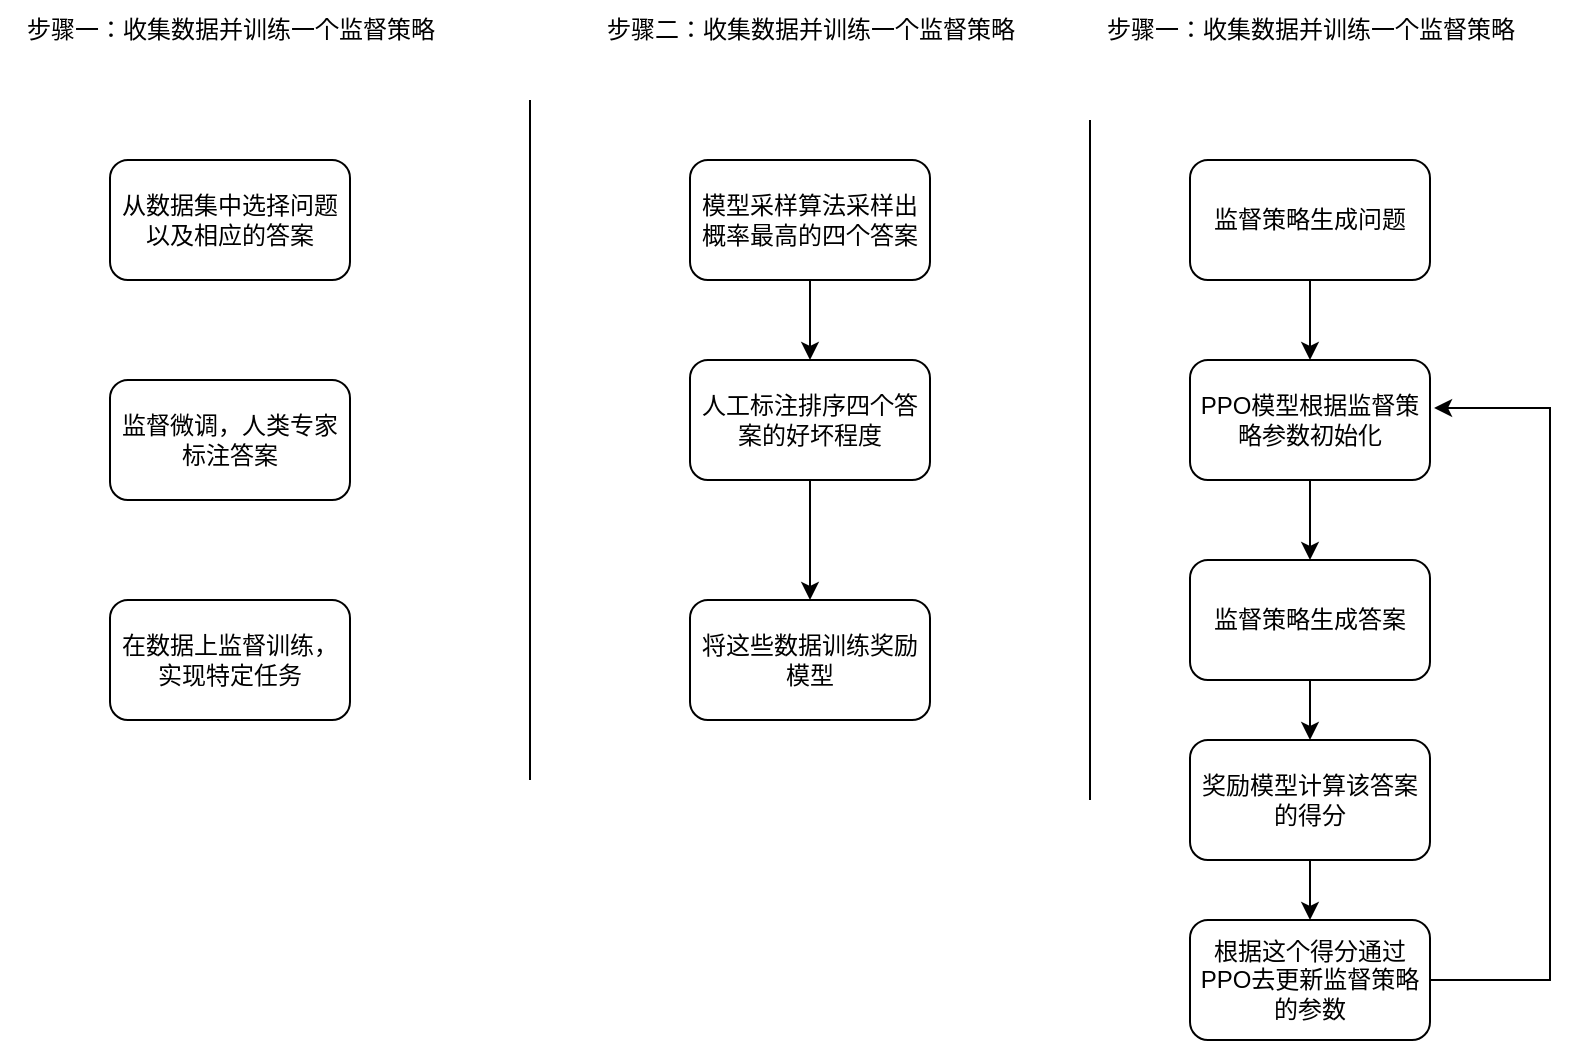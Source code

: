 <mxfile version="22.1.11" type="github">
  <diagram name="第 1 页" id="fkn3RHmA37efXT-bPKZf">
    <mxGraphModel dx="1314" dy="792" grid="1" gridSize="10" guides="1" tooltips="1" connect="1" arrows="1" fold="1" page="1" pageScale="1" pageWidth="827" pageHeight="1169" math="0" shadow="0">
      <root>
        <mxCell id="0" />
        <mxCell id="1" parent="0" />
        <mxCell id="16aFFa6vyJyTcEq_LD6p-1" value="" style="endArrow=none;html=1;rounded=0;" edge="1" parent="1">
          <mxGeometry width="50" height="50" relative="1" as="geometry">
            <mxPoint x="300" y="440" as="sourcePoint" />
            <mxPoint x="300" y="100" as="targetPoint" />
          </mxGeometry>
        </mxCell>
        <mxCell id="16aFFa6vyJyTcEq_LD6p-2" value="" style="endArrow=none;html=1;rounded=0;" edge="1" parent="1">
          <mxGeometry width="50" height="50" relative="1" as="geometry">
            <mxPoint x="580" y="450" as="sourcePoint" />
            <mxPoint x="580" y="110" as="targetPoint" />
          </mxGeometry>
        </mxCell>
        <mxCell id="16aFFa6vyJyTcEq_LD6p-3" value="从数据集中选择问题以及相应的答案" style="rounded=1;whiteSpace=wrap;html=1;" vertex="1" parent="1">
          <mxGeometry x="90" y="130" width="120" height="60" as="geometry" />
        </mxCell>
        <mxCell id="16aFFa6vyJyTcEq_LD6p-4" value="监督微调，人类专家标注答案" style="rounded=1;whiteSpace=wrap;html=1;" vertex="1" parent="1">
          <mxGeometry x="90" y="240" width="120" height="60" as="geometry" />
        </mxCell>
        <mxCell id="16aFFa6vyJyTcEq_LD6p-5" value="在数据上监督训练，实现特定任务" style="rounded=1;whiteSpace=wrap;html=1;" vertex="1" parent="1">
          <mxGeometry x="90" y="350" width="120" height="60" as="geometry" />
        </mxCell>
        <mxCell id="16aFFa6vyJyTcEq_LD6p-17" value="" style="edgeStyle=orthogonalEdgeStyle;rounded=0;orthogonalLoop=1;jettySize=auto;html=1;" edge="1" parent="1" source="16aFFa6vyJyTcEq_LD6p-6" target="16aFFa6vyJyTcEq_LD6p-7">
          <mxGeometry relative="1" as="geometry" />
        </mxCell>
        <mxCell id="16aFFa6vyJyTcEq_LD6p-6" value="模型采样算法采样出概率最高的四个答案" style="rounded=1;whiteSpace=wrap;html=1;" vertex="1" parent="1">
          <mxGeometry x="380" y="130" width="120" height="60" as="geometry" />
        </mxCell>
        <mxCell id="16aFFa6vyJyTcEq_LD6p-18" value="" style="edgeStyle=orthogonalEdgeStyle;rounded=0;orthogonalLoop=1;jettySize=auto;html=1;" edge="1" parent="1" source="16aFFa6vyJyTcEq_LD6p-7" target="16aFFa6vyJyTcEq_LD6p-8">
          <mxGeometry relative="1" as="geometry" />
        </mxCell>
        <mxCell id="16aFFa6vyJyTcEq_LD6p-7" value="人工标注排序四个答案的好坏程度" style="rounded=1;whiteSpace=wrap;html=1;" vertex="1" parent="1">
          <mxGeometry x="380" y="230" width="120" height="60" as="geometry" />
        </mxCell>
        <mxCell id="16aFFa6vyJyTcEq_LD6p-8" value="将这些数据训练奖励模型" style="rounded=1;whiteSpace=wrap;html=1;" vertex="1" parent="1">
          <mxGeometry x="380" y="350" width="120" height="60" as="geometry" />
        </mxCell>
        <mxCell id="16aFFa6vyJyTcEq_LD6p-20" style="edgeStyle=orthogonalEdgeStyle;rounded=0;orthogonalLoop=1;jettySize=auto;html=1;entryX=0.5;entryY=0;entryDx=0;entryDy=0;" edge="1" parent="1" source="16aFFa6vyJyTcEq_LD6p-9" target="16aFFa6vyJyTcEq_LD6p-10">
          <mxGeometry relative="1" as="geometry" />
        </mxCell>
        <mxCell id="16aFFa6vyJyTcEq_LD6p-9" value="监督策略生成问题" style="rounded=1;whiteSpace=wrap;html=1;" vertex="1" parent="1">
          <mxGeometry x="630" y="130" width="120" height="60" as="geometry" />
        </mxCell>
        <mxCell id="16aFFa6vyJyTcEq_LD6p-22" value="" style="edgeStyle=orthogonalEdgeStyle;rounded=0;orthogonalLoop=1;jettySize=auto;html=1;" edge="1" parent="1" source="16aFFa6vyJyTcEq_LD6p-10" target="16aFFa6vyJyTcEq_LD6p-11">
          <mxGeometry relative="1" as="geometry" />
        </mxCell>
        <mxCell id="16aFFa6vyJyTcEq_LD6p-10" value="PPO模型根据监督策略参数初始化" style="rounded=1;whiteSpace=wrap;html=1;" vertex="1" parent="1">
          <mxGeometry x="630" y="230" width="120" height="60" as="geometry" />
        </mxCell>
        <mxCell id="16aFFa6vyJyTcEq_LD6p-23" value="" style="edgeStyle=orthogonalEdgeStyle;rounded=0;orthogonalLoop=1;jettySize=auto;html=1;" edge="1" parent="1" source="16aFFa6vyJyTcEq_LD6p-11" target="16aFFa6vyJyTcEq_LD6p-12">
          <mxGeometry relative="1" as="geometry" />
        </mxCell>
        <mxCell id="16aFFa6vyJyTcEq_LD6p-11" value="监督策略生成答案" style="rounded=1;whiteSpace=wrap;html=1;" vertex="1" parent="1">
          <mxGeometry x="630" y="330" width="120" height="60" as="geometry" />
        </mxCell>
        <mxCell id="16aFFa6vyJyTcEq_LD6p-24" value="" style="edgeStyle=orthogonalEdgeStyle;rounded=0;orthogonalLoop=1;jettySize=auto;html=1;" edge="1" parent="1" source="16aFFa6vyJyTcEq_LD6p-12" target="16aFFa6vyJyTcEq_LD6p-13">
          <mxGeometry relative="1" as="geometry" />
        </mxCell>
        <mxCell id="16aFFa6vyJyTcEq_LD6p-12" value="奖励模型计算该答案的得分" style="rounded=1;whiteSpace=wrap;html=1;" vertex="1" parent="1">
          <mxGeometry x="630" y="420" width="120" height="60" as="geometry" />
        </mxCell>
        <mxCell id="16aFFa6vyJyTcEq_LD6p-13" value="根据这个得分通过PPO去更新监督策略的参数" style="rounded=1;whiteSpace=wrap;html=1;" vertex="1" parent="1">
          <mxGeometry x="630" y="510" width="120" height="60" as="geometry" />
        </mxCell>
        <mxCell id="16aFFa6vyJyTcEq_LD6p-14" value="步骤一：收集数据并训练一个监督策略" style="text;html=1;align=center;verticalAlign=middle;resizable=0;points=[];autosize=1;strokeColor=none;fillColor=none;" vertex="1" parent="1">
          <mxGeometry x="35" y="50" width="230" height="30" as="geometry" />
        </mxCell>
        <mxCell id="16aFFa6vyJyTcEq_LD6p-15" value="步骤二：收集数据并训练一个监督策略" style="text;html=1;align=center;verticalAlign=middle;resizable=0;points=[];autosize=1;strokeColor=none;fillColor=none;" vertex="1" parent="1">
          <mxGeometry x="325" y="50" width="230" height="30" as="geometry" />
        </mxCell>
        <mxCell id="16aFFa6vyJyTcEq_LD6p-16" value="步骤一：收集数据并训练一个监督策略" style="text;html=1;align=center;verticalAlign=middle;resizable=0;points=[];autosize=1;strokeColor=none;fillColor=none;" vertex="1" parent="1">
          <mxGeometry x="575" y="50" width="230" height="30" as="geometry" />
        </mxCell>
        <mxCell id="16aFFa6vyJyTcEq_LD6p-19" style="edgeStyle=orthogonalEdgeStyle;rounded=0;orthogonalLoop=1;jettySize=auto;html=1;entryX=1.017;entryY=0.4;entryDx=0;entryDy=0;entryPerimeter=0;" edge="1" parent="1" source="16aFFa6vyJyTcEq_LD6p-13" target="16aFFa6vyJyTcEq_LD6p-10">
          <mxGeometry relative="1" as="geometry">
            <Array as="points">
              <mxPoint x="810" y="540" />
              <mxPoint x="810" y="254" />
            </Array>
          </mxGeometry>
        </mxCell>
      </root>
    </mxGraphModel>
  </diagram>
</mxfile>
